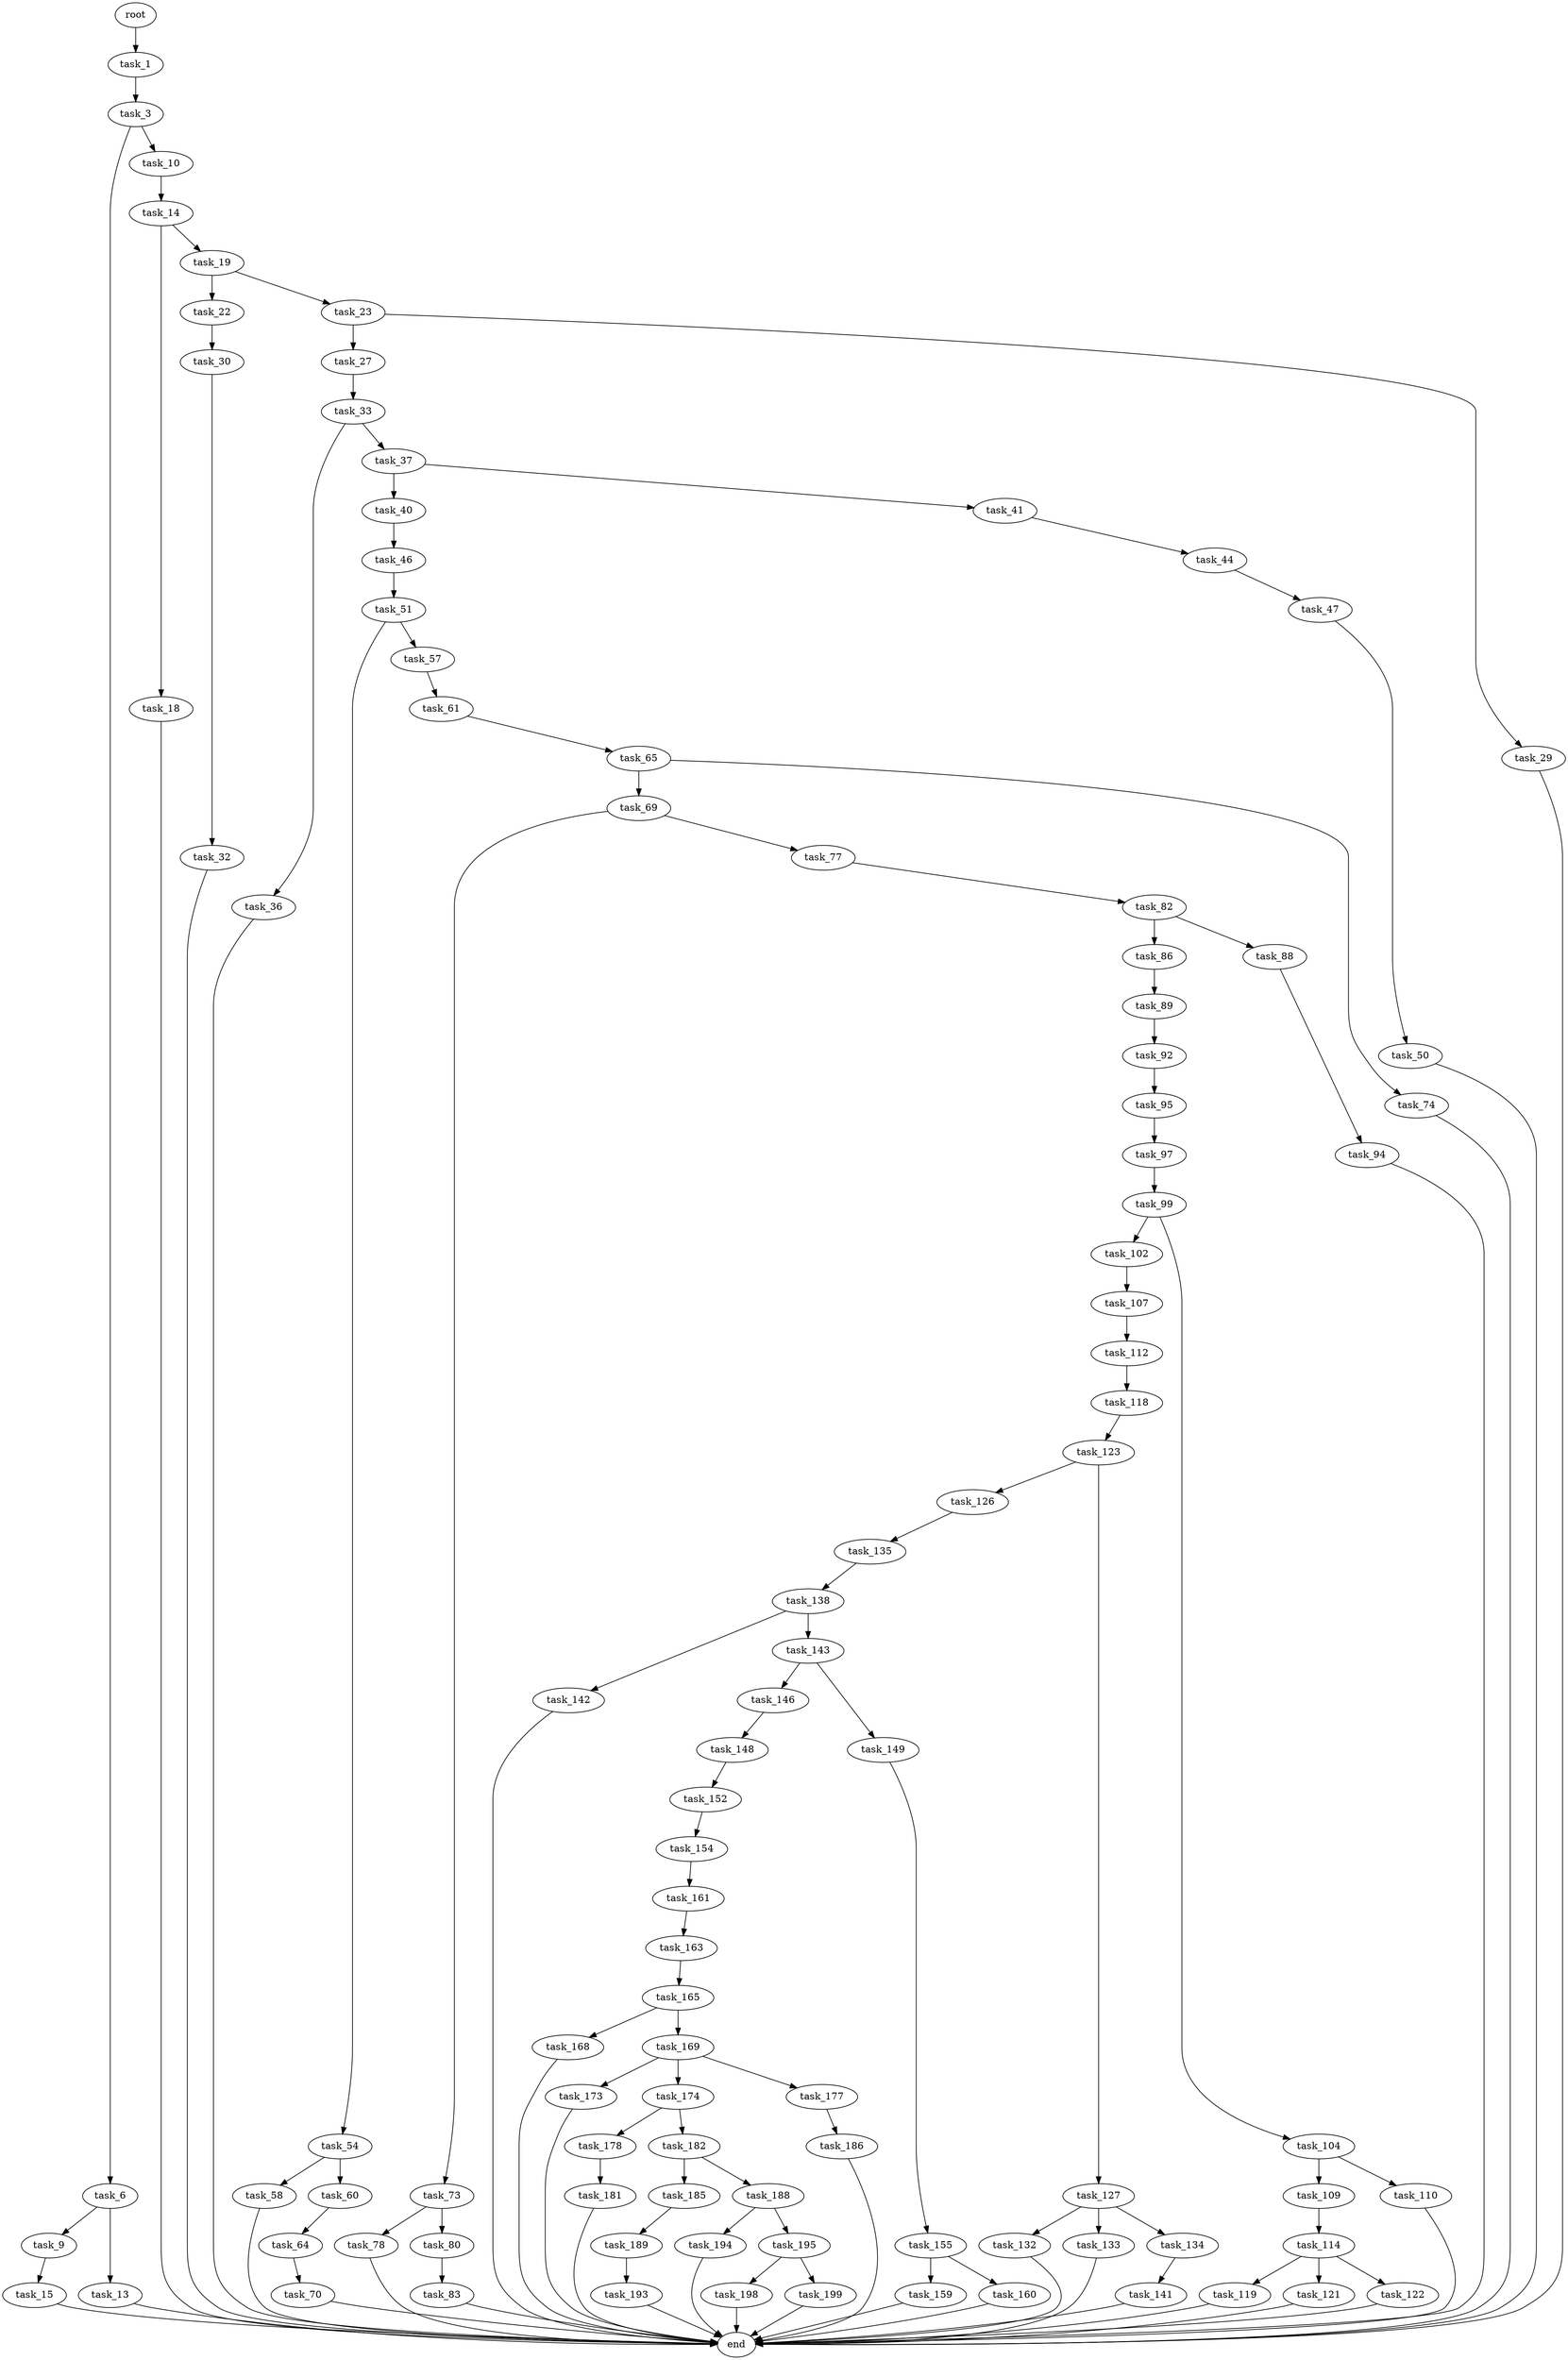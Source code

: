 digraph G {
  root [size="0.000000"];
  task_1 [size="60959919240.000000"];
  task_3 [size="1145011590939.000000"];
  task_6 [size="136980336184.000000"];
  task_10 [size="534145705323.000000"];
  task_9 [size="19445922853.000000"];
  task_13 [size="782757789696.000000"];
  task_15 [size="549755813888.000000"];
  task_14 [size="28991029248.000000"];
  end [size="0.000000"];
  task_18 [size="134217728000.000000"];
  task_19 [size="75514191023.000000"];
  task_22 [size="214648985662.000000"];
  task_23 [size="321628522228.000000"];
  task_30 [size="7299237281.000000"];
  task_27 [size="8723069366.000000"];
  task_29 [size="30945714675.000000"];
  task_33 [size="231928233984.000000"];
  task_32 [size="1073741824000.000000"];
  task_36 [size="8589934592.000000"];
  task_37 [size="1986676456.000000"];
  task_40 [size="8589934592.000000"];
  task_41 [size="9729225090.000000"];
  task_46 [size="901039247.000000"];
  task_44 [size="53139042624.000000"];
  task_47 [size="303645077239.000000"];
  task_51 [size="7625521334.000000"];
  task_50 [size="1846642202.000000"];
  task_54 [size="68719476736.000000"];
  task_57 [size="681311454776.000000"];
  task_58 [size="22578158840.000000"];
  task_60 [size="20669227759.000000"];
  task_61 [size="3877651054.000000"];
  task_64 [size="13016457783.000000"];
  task_65 [size="1073741824000.000000"];
  task_70 [size="1073741824000.000000"];
  task_69 [size="28991029248.000000"];
  task_74 [size="782757789696.000000"];
  task_73 [size="5883649676.000000"];
  task_77 [size="28991029248.000000"];
  task_78 [size="101670739068.000000"];
  task_80 [size="368293445632.000000"];
  task_82 [size="1073741824000.000000"];
  task_83 [size="36385861075.000000"];
  task_86 [size="44888694286.000000"];
  task_88 [size="134217728000.000000"];
  task_89 [size="12814787044.000000"];
  task_94 [size="1502700196.000000"];
  task_92 [size="549755813888.000000"];
  task_95 [size="17266531642.000000"];
  task_97 [size="782757789696.000000"];
  task_99 [size="28991029248.000000"];
  task_102 [size="14973188842.000000"];
  task_104 [size="37219284228.000000"];
  task_107 [size="40038243502.000000"];
  task_109 [size="17300886544.000000"];
  task_110 [size="549755813888.000000"];
  task_112 [size="39790437209.000000"];
  task_114 [size="33427070971.000000"];
  task_118 [size="30872266660.000000"];
  task_119 [size="534600716007.000000"];
  task_121 [size="69036113528.000000"];
  task_122 [size="368293445632.000000"];
  task_123 [size="486104584112.000000"];
  task_126 [size="22449233938.000000"];
  task_127 [size="2286709609.000000"];
  task_135 [size="28991029248.000000"];
  task_132 [size="549755813888.000000"];
  task_133 [size="69763159275.000000"];
  task_134 [size="8589934592.000000"];
  task_141 [size="3507090273.000000"];
  task_138 [size="134217728000.000000"];
  task_142 [size="598937147074.000000"];
  task_143 [size="837868471779.000000"];
  task_146 [size="38082354960.000000"];
  task_149 [size="69461848956.000000"];
  task_148 [size="1073741824000.000000"];
  task_152 [size="368293445632.000000"];
  task_155 [size="368293445632.000000"];
  task_154 [size="208514119593.000000"];
  task_161 [size="368293445632.000000"];
  task_159 [size="299943412177.000000"];
  task_160 [size="89320859232.000000"];
  task_163 [size="105504152280.000000"];
  task_165 [size="68719476736.000000"];
  task_168 [size="14837133192.000000"];
  task_169 [size="118852923948.000000"];
  task_173 [size="143310353028.000000"];
  task_174 [size="17460648524.000000"];
  task_177 [size="548182757.000000"];
  task_178 [size="27238784424.000000"];
  task_182 [size="782757789696.000000"];
  task_186 [size="17382226354.000000"];
  task_181 [size="32751129114.000000"];
  task_185 [size="478430300640.000000"];
  task_188 [size="782757789696.000000"];
  task_189 [size="731732639560.000000"];
  task_194 [size="134217728000.000000"];
  task_195 [size="549755813888.000000"];
  task_193 [size="1523050948.000000"];
  task_198 [size="21313238692.000000"];
  task_199 [size="5659392562.000000"];

  root -> task_1 [size="1.000000"];
  task_1 -> task_3 [size="134217728.000000"];
  task_3 -> task_6 [size="679477248.000000"];
  task_3 -> task_10 [size="679477248.000000"];
  task_6 -> task_9 [size="301989888.000000"];
  task_6 -> task_13 [size="301989888.000000"];
  task_10 -> task_14 [size="679477248.000000"];
  task_9 -> task_15 [size="411041792.000000"];
  task_13 -> end [size="1.000000"];
  task_15 -> end [size="1.000000"];
  task_14 -> task_18 [size="75497472.000000"];
  task_14 -> task_19 [size="75497472.000000"];
  task_18 -> end [size="1.000000"];
  task_19 -> task_22 [size="75497472.000000"];
  task_19 -> task_23 [size="75497472.000000"];
  task_22 -> task_30 [size="209715200.000000"];
  task_23 -> task_27 [size="536870912.000000"];
  task_23 -> task_29 [size="536870912.000000"];
  task_30 -> task_32 [size="209715200.000000"];
  task_27 -> task_33 [size="209715200.000000"];
  task_29 -> end [size="1.000000"];
  task_33 -> task_36 [size="301989888.000000"];
  task_33 -> task_37 [size="301989888.000000"];
  task_32 -> end [size="1.000000"];
  task_36 -> end [size="1.000000"];
  task_37 -> task_40 [size="75497472.000000"];
  task_37 -> task_41 [size="75497472.000000"];
  task_40 -> task_46 [size="33554432.000000"];
  task_41 -> task_44 [size="536870912.000000"];
  task_46 -> task_51 [size="33554432.000000"];
  task_44 -> task_47 [size="134217728.000000"];
  task_47 -> task_50 [size="679477248.000000"];
  task_51 -> task_54 [size="134217728.000000"];
  task_51 -> task_57 [size="134217728.000000"];
  task_50 -> end [size="1.000000"];
  task_54 -> task_58 [size="134217728.000000"];
  task_54 -> task_60 [size="134217728.000000"];
  task_57 -> task_61 [size="679477248.000000"];
  task_58 -> end [size="1.000000"];
  task_60 -> task_64 [size="679477248.000000"];
  task_61 -> task_65 [size="75497472.000000"];
  task_64 -> task_70 [size="411041792.000000"];
  task_65 -> task_69 [size="838860800.000000"];
  task_65 -> task_74 [size="838860800.000000"];
  task_70 -> end [size="1.000000"];
  task_69 -> task_73 [size="75497472.000000"];
  task_69 -> task_77 [size="75497472.000000"];
  task_74 -> end [size="1.000000"];
  task_73 -> task_78 [size="209715200.000000"];
  task_73 -> task_80 [size="209715200.000000"];
  task_77 -> task_82 [size="75497472.000000"];
  task_78 -> end [size="1.000000"];
  task_80 -> task_83 [size="411041792.000000"];
  task_82 -> task_86 [size="838860800.000000"];
  task_82 -> task_88 [size="838860800.000000"];
  task_83 -> end [size="1.000000"];
  task_86 -> task_89 [size="75497472.000000"];
  task_88 -> task_94 [size="209715200.000000"];
  task_89 -> task_92 [size="301989888.000000"];
  task_94 -> end [size="1.000000"];
  task_92 -> task_95 [size="536870912.000000"];
  task_95 -> task_97 [size="679477248.000000"];
  task_97 -> task_99 [size="679477248.000000"];
  task_99 -> task_102 [size="75497472.000000"];
  task_99 -> task_104 [size="75497472.000000"];
  task_102 -> task_107 [size="301989888.000000"];
  task_104 -> task_109 [size="838860800.000000"];
  task_104 -> task_110 [size="838860800.000000"];
  task_107 -> task_112 [size="679477248.000000"];
  task_109 -> task_114 [size="679477248.000000"];
  task_110 -> end [size="1.000000"];
  task_112 -> task_118 [size="838860800.000000"];
  task_114 -> task_119 [size="33554432.000000"];
  task_114 -> task_121 [size="33554432.000000"];
  task_114 -> task_122 [size="33554432.000000"];
  task_118 -> task_123 [size="536870912.000000"];
  task_119 -> end [size="1.000000"];
  task_121 -> end [size="1.000000"];
  task_122 -> end [size="1.000000"];
  task_123 -> task_126 [size="838860800.000000"];
  task_123 -> task_127 [size="838860800.000000"];
  task_126 -> task_135 [size="838860800.000000"];
  task_127 -> task_132 [size="75497472.000000"];
  task_127 -> task_133 [size="75497472.000000"];
  task_127 -> task_134 [size="75497472.000000"];
  task_135 -> task_138 [size="75497472.000000"];
  task_132 -> end [size="1.000000"];
  task_133 -> end [size="1.000000"];
  task_134 -> task_141 [size="33554432.000000"];
  task_141 -> end [size="1.000000"];
  task_138 -> task_142 [size="209715200.000000"];
  task_138 -> task_143 [size="209715200.000000"];
  task_142 -> end [size="1.000000"];
  task_143 -> task_146 [size="679477248.000000"];
  task_143 -> task_149 [size="679477248.000000"];
  task_146 -> task_148 [size="679477248.000000"];
  task_149 -> task_155 [size="134217728.000000"];
  task_148 -> task_152 [size="838860800.000000"];
  task_152 -> task_154 [size="411041792.000000"];
  task_155 -> task_159 [size="411041792.000000"];
  task_155 -> task_160 [size="411041792.000000"];
  task_154 -> task_161 [size="209715200.000000"];
  task_161 -> task_163 [size="411041792.000000"];
  task_159 -> end [size="1.000000"];
  task_160 -> end [size="1.000000"];
  task_163 -> task_165 [size="301989888.000000"];
  task_165 -> task_168 [size="134217728.000000"];
  task_165 -> task_169 [size="134217728.000000"];
  task_168 -> end [size="1.000000"];
  task_169 -> task_173 [size="134217728.000000"];
  task_169 -> task_174 [size="134217728.000000"];
  task_169 -> task_177 [size="134217728.000000"];
  task_173 -> end [size="1.000000"];
  task_174 -> task_178 [size="536870912.000000"];
  task_174 -> task_182 [size="536870912.000000"];
  task_177 -> task_186 [size="33554432.000000"];
  task_178 -> task_181 [size="33554432.000000"];
  task_182 -> task_185 [size="679477248.000000"];
  task_182 -> task_188 [size="679477248.000000"];
  task_186 -> end [size="1.000000"];
  task_181 -> end [size="1.000000"];
  task_185 -> task_189 [size="301989888.000000"];
  task_188 -> task_194 [size="679477248.000000"];
  task_188 -> task_195 [size="679477248.000000"];
  task_189 -> task_193 [size="536870912.000000"];
  task_194 -> end [size="1.000000"];
  task_195 -> task_198 [size="536870912.000000"];
  task_195 -> task_199 [size="536870912.000000"];
  task_193 -> end [size="1.000000"];
  task_198 -> end [size="1.000000"];
  task_199 -> end [size="1.000000"];
}
